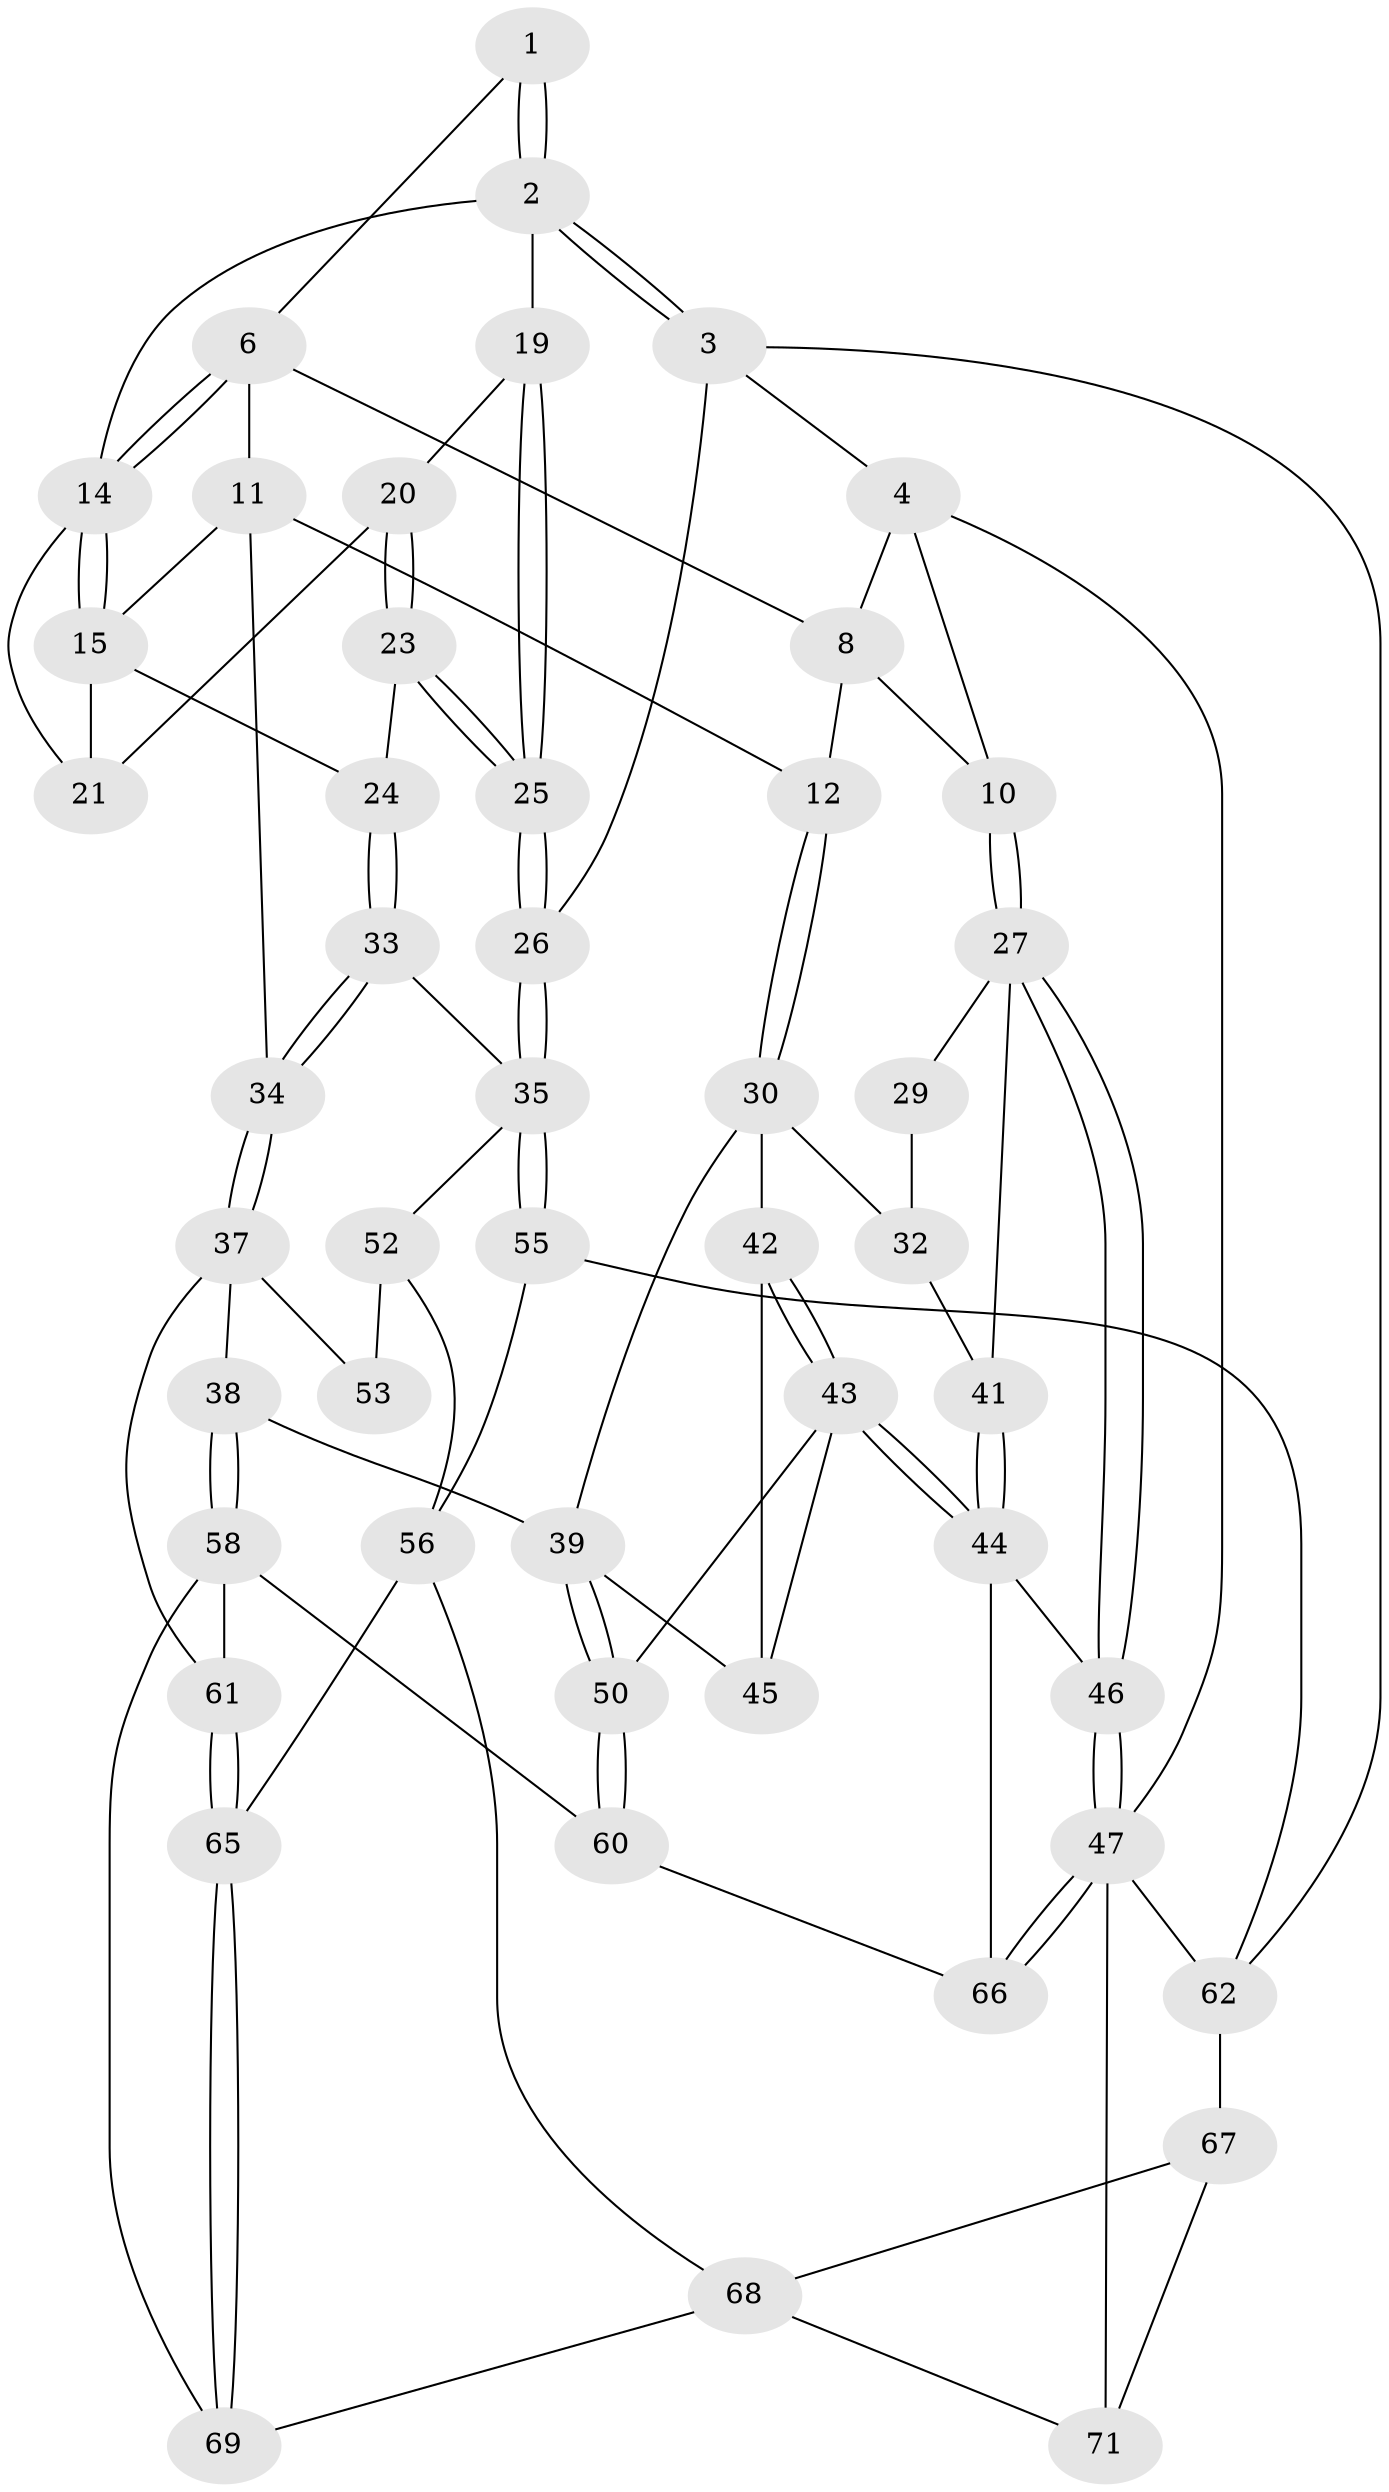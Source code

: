 // Generated by graph-tools (version 1.1) at 2025/52/02/27/25 19:52:38]
// undirected, 50 vertices, 110 edges
graph export_dot {
graph [start="1"]
  node [color=gray90,style=filled];
  1 [pos="+0.49543027626523006+0"];
  2 [pos="+1+0",super="+18"];
  3 [pos="+1+0"];
  4 [pos="+0+0",super="+5"];
  6 [pos="+0.5017716968448056+0",super="+7"];
  8 [pos="+0.1905162999919875+0.04313836864391232",super="+9"];
  10 [pos="+0+0"];
  11 [pos="+0.27671079898710693+0.26383172942933436",super="+16"];
  12 [pos="+0.276691442685116+0.2638329179199447",super="+13"];
  14 [pos="+0.5338773740801007+0.001445845958150741",super="+17"];
  15 [pos="+0.5715924632865451+0.2515764492333174",super="+22"];
  19 [pos="+0.9131702324461117+0.206151368701738"];
  20 [pos="+0.8512717681738702+0.21105732813685885"];
  21 [pos="+0.8195573925570099+0.08620950915564479"];
  23 [pos="+0.8089630482208552+0.2820350602893436"];
  24 [pos="+0.7989862651341918+0.28575567202788527"];
  25 [pos="+0.9687750907483326+0.294501758626243"];
  26 [pos="+1+0.39658197816353974"];
  27 [pos="+0+0.2902994093717014",super="+28"];
  29 [pos="+0.1154180872880427+0.26081756988892907"];
  30 [pos="+0.19097943167215586+0.43282443148217997",super="+31"];
  32 [pos="+0.11496352309903779+0.42143610386005476"];
  33 [pos="+0.8248154381920845+0.45748372763011363"];
  34 [pos="+0.5127491325373954+0.3799001535885872"];
  35 [pos="+1+0.44046029102192036",super="+36"];
  37 [pos="+0.51011669547705+0.39444090061651466",super="+54"];
  38 [pos="+0.4402091981065711+0.47694312648284726"];
  39 [pos="+0.4229838513483063+0.48541680328023284",super="+40"];
  41 [pos="+0.04703130440603577+0.4327625594802036"];
  42 [pos="+0.18639480810460962+0.47388371793193557"];
  43 [pos="+0.13422458343222202+0.5835786145419304",super="+49"];
  44 [pos="+0.07848736686617173+0.6063803867141034",super="+51"];
  45 [pos="+0.25172683089936326+0.5329356677457769"];
  46 [pos="+0+0.8341707215638855"];
  47 [pos="+0+1",super="+48"];
  50 [pos="+0.28227469203408934+0.6392922231023235"];
  52 [pos="+0.819828497914273+0.4915070934299219",super="+57"];
  53 [pos="+0.6796140813037412+0.5631002337087131"];
  55 [pos="+1+0.5820342072672188"];
  56 [pos="+0.8226439639985478+0.6956545592788236",super="+64"];
  58 [pos="+0.4489907761850244+0.7079272705194609",super="+59"];
  60 [pos="+0.307759786530928+0.7795143772039634"];
  61 [pos="+0.6272149098530667+0.7336823889342348"];
  62 [pos="+1+1",super="+63"];
  65 [pos="+0.6517406632045927+0.7631379613031684"];
  66 [pos="+0.27229802366031464+0.7775561310375094"];
  67 [pos="+0.7757586712374043+0.8577554305384851",super="+72"];
  68 [pos="+0.7539810600714337+0.8151683117992942",super="+70"];
  69 [pos="+0.3693025051316266+1"];
  71 [pos="+0.35481842227061533+1"];
  1 -- 2;
  1 -- 2;
  1 -- 6;
  2 -- 3;
  2 -- 3;
  2 -- 19;
  2 -- 14;
  3 -- 4;
  3 -- 26;
  3 -- 62;
  4 -- 10;
  4 -- 47;
  4 -- 8;
  6 -- 14;
  6 -- 14;
  6 -- 8;
  6 -- 11;
  8 -- 10;
  8 -- 12;
  10 -- 27;
  10 -- 27;
  11 -- 12;
  11 -- 34;
  11 -- 15;
  12 -- 30;
  12 -- 30;
  14 -- 15;
  14 -- 15;
  14 -- 21;
  15 -- 24;
  15 -- 21;
  19 -- 20;
  19 -- 25;
  19 -- 25;
  20 -- 21;
  20 -- 23;
  20 -- 23;
  23 -- 24;
  23 -- 25;
  23 -- 25;
  24 -- 33;
  24 -- 33;
  25 -- 26;
  25 -- 26;
  26 -- 35;
  26 -- 35;
  27 -- 46;
  27 -- 46;
  27 -- 41;
  27 -- 29;
  29 -- 32;
  30 -- 39;
  30 -- 32;
  30 -- 42;
  32 -- 41;
  33 -- 34;
  33 -- 34;
  33 -- 35;
  34 -- 37;
  34 -- 37;
  35 -- 55;
  35 -- 55;
  35 -- 52;
  37 -- 38;
  37 -- 61;
  37 -- 53;
  38 -- 39;
  38 -- 58;
  38 -- 58;
  39 -- 50;
  39 -- 50;
  39 -- 45;
  41 -- 44;
  41 -- 44;
  42 -- 43;
  42 -- 43;
  42 -- 45;
  43 -- 44;
  43 -- 44;
  43 -- 50;
  43 -- 45;
  44 -- 66;
  44 -- 46;
  46 -- 47;
  46 -- 47;
  47 -- 66;
  47 -- 66;
  47 -- 71;
  47 -- 62;
  50 -- 60;
  50 -- 60;
  52 -- 53 [weight=2];
  52 -- 56;
  55 -- 56;
  55 -- 62;
  56 -- 65;
  56 -- 68;
  58 -- 61;
  58 -- 60;
  58 -- 69;
  60 -- 66;
  61 -- 65;
  61 -- 65;
  62 -- 67 [weight=2];
  65 -- 69;
  65 -- 69;
  67 -- 68;
  67 -- 71;
  68 -- 69;
  68 -- 71;
}
